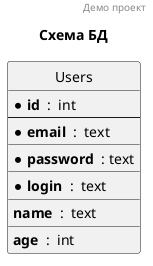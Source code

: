 @startuml

header Демо проект
title Схема БД

hide circle
skinparam linetype ortho


entity Users {
    * **id**  :  int
    --
    * **email**  :  text
    __
    * **password**  : text
    __
    * **login**  :  text
    __
    **name**  :  text
    __
    **age**  :  int
}


@enduml

